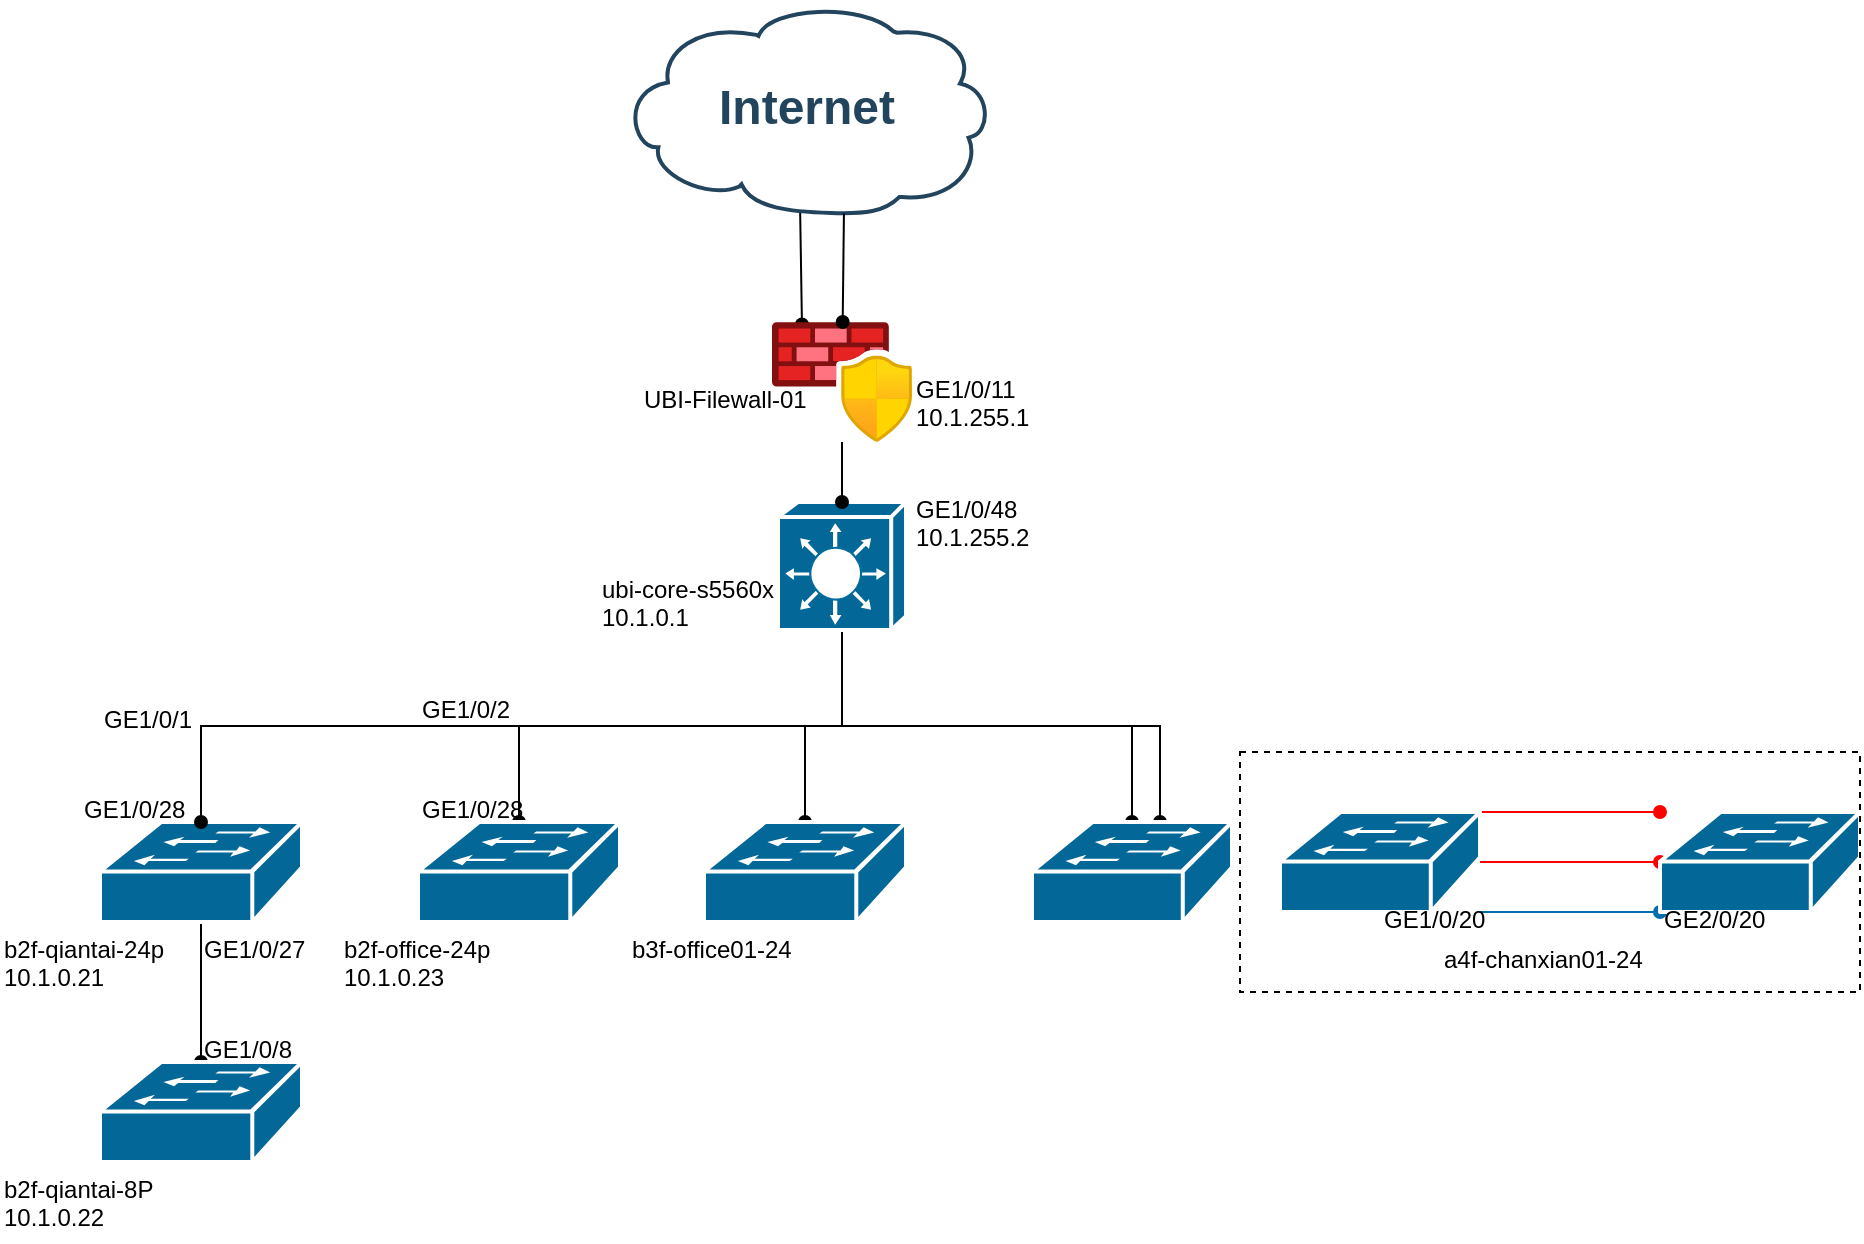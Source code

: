 <mxfile version="20.3.0" type="device"><diagram id="qAC-2gUao3_XOrqV8QIQ" name="第 1 页"><mxGraphModel dx="1597" dy="998" grid="1" gridSize="10" guides="1" tooltips="1" connect="1" arrows="1" fold="1" page="1" pageScale="1" pageWidth="1169" pageHeight="827" math="0" shadow="0"><root><mxCell id="0"/><mxCell id="1" parent="0"/><mxCell id="j8gw7dnLNOPa8KJu4PWc-7" style="rounded=0;orthogonalLoop=1;jettySize=auto;html=1;entryX=0.214;entryY=0.02;entryDx=0;entryDy=0;entryPerimeter=0;endArrow=oval;endFill=1;" edge="1" parent="1" target="j8gw7dnLNOPa8KJu4PWc-6"><mxGeometry relative="1" as="geometry"><mxPoint x="420" y="120" as="sourcePoint"/></mxGeometry></mxCell><mxCell id="j8gw7dnLNOPa8KJu4PWc-1" value="Internet" style="shape=mxgraph.cisco.storage.cloud;html=1;dashed=0;strokeColor=#23445D;fillColor=#ffffff;strokeWidth=2;fontFamily=Helvetica;fontSize=24;fontColor=#23445D;align=center;fontStyle=1" vertex="1" parent="1"><mxGeometry x="330" y="20" width="186" height="106" as="geometry"/></mxCell><mxCell id="j8gw7dnLNOPa8KJu4PWc-31" value="" style="edgeStyle=orthogonalEdgeStyle;rounded=0;orthogonalLoop=1;jettySize=auto;html=1;endArrow=oval;endFill=1;" edge="1" parent="1" source="j8gw7dnLNOPa8KJu4PWc-2" target="j8gw7dnLNOPa8KJu4PWc-30"><mxGeometry relative="1" as="geometry"/></mxCell><mxCell id="j8gw7dnLNOPa8KJu4PWc-2" value="" style="shape=mxgraph.cisco.switches.workgroup_switch;sketch=0;html=1;pointerEvents=1;dashed=0;fillColor=#036897;strokeColor=#ffffff;strokeWidth=2;verticalLabelPosition=bottom;verticalAlign=top;align=center;outlineConnect=0;" vertex="1" parent="1"><mxGeometry x="70" y="430" width="101" height="50" as="geometry"/></mxCell><mxCell id="j8gw7dnLNOPa8KJu4PWc-13" style="edgeStyle=orthogonalEdgeStyle;rounded=0;orthogonalLoop=1;jettySize=auto;html=1;exitX=0.5;exitY=1;exitDx=0;exitDy=0;exitPerimeter=0;entryX=0.5;entryY=0;entryDx=0;entryDy=0;entryPerimeter=0;endArrow=oval;endFill=1;" edge="1" parent="1" source="j8gw7dnLNOPa8KJu4PWc-3" target="j8gw7dnLNOPa8KJu4PWc-2"><mxGeometry relative="1" as="geometry"/></mxCell><mxCell id="j8gw7dnLNOPa8KJu4PWc-21" style="edgeStyle=orthogonalEdgeStyle;rounded=0;orthogonalLoop=1;jettySize=auto;html=1;exitX=0.5;exitY=1;exitDx=0;exitDy=0;exitPerimeter=0;endArrow=oval;endFill=1;" edge="1" parent="1" source="j8gw7dnLNOPa8KJu4PWc-3" target="j8gw7dnLNOPa8KJu4PWc-14"><mxGeometry relative="1" as="geometry"/></mxCell><mxCell id="j8gw7dnLNOPa8KJu4PWc-27" style="edgeStyle=orthogonalEdgeStyle;rounded=0;orthogonalLoop=1;jettySize=auto;html=1;exitX=0.5;exitY=1;exitDx=0;exitDy=0;exitPerimeter=0;endArrow=oval;endFill=1;" edge="1" parent="1" source="j8gw7dnLNOPa8KJu4PWc-3" target="j8gw7dnLNOPa8KJu4PWc-15"><mxGeometry relative="1" as="geometry"/></mxCell><mxCell id="j8gw7dnLNOPa8KJu4PWc-35" style="edgeStyle=orthogonalEdgeStyle;rounded=0;orthogonalLoop=1;jettySize=auto;html=1;exitX=0.5;exitY=1;exitDx=0;exitDy=0;exitPerimeter=0;endArrow=oval;endFill=1;" edge="1" parent="1" source="j8gw7dnLNOPa8KJu4PWc-3" target="j8gw7dnLNOPa8KJu4PWc-16"><mxGeometry relative="1" as="geometry"/></mxCell><mxCell id="j8gw7dnLNOPa8KJu4PWc-36" style="edgeStyle=orthogonalEdgeStyle;rounded=0;orthogonalLoop=1;jettySize=auto;html=1;exitX=0.5;exitY=1;exitDx=0;exitDy=0;exitPerimeter=0;endArrow=oval;endFill=1;" edge="1" parent="1" source="j8gw7dnLNOPa8KJu4PWc-3" target="j8gw7dnLNOPa8KJu4PWc-16"><mxGeometry relative="1" as="geometry"><mxPoint x="610" y="420" as="targetPoint"/><Array as="points"><mxPoint x="441" y="382"/><mxPoint x="600" y="382"/></Array></mxGeometry></mxCell><mxCell id="j8gw7dnLNOPa8KJu4PWc-3" value="" style="shape=mxgraph.cisco.switches.layer_3_switch;sketch=0;html=1;pointerEvents=1;dashed=0;fillColor=#036897;strokeColor=#ffffff;strokeWidth=2;verticalLabelPosition=bottom;verticalAlign=top;align=center;outlineConnect=0;" vertex="1" parent="1"><mxGeometry x="409" y="270" width="64" height="64" as="geometry"/></mxCell><mxCell id="j8gw7dnLNOPa8KJu4PWc-6" value="" style="aspect=fixed;html=1;points=[];align=center;image;fontSize=12;image=img/lib/azure2/networking/Azure_Firewall_Manager.svg;" vertex="1" parent="1"><mxGeometry x="406" y="180" width="70" height="60" as="geometry"/></mxCell><mxCell id="j8gw7dnLNOPa8KJu4PWc-8" style="rounded=0;orthogonalLoop=1;jettySize=auto;html=1;endArrow=oval;endFill=1;exitX=0.602;exitY=0.998;exitDx=0;exitDy=0;exitPerimeter=0;" edge="1" parent="1" source="j8gw7dnLNOPa8KJu4PWc-1" target="j8gw7dnLNOPa8KJu4PWc-6"><mxGeometry relative="1" as="geometry"><mxPoint x="430" y="130" as="sourcePoint"/><mxPoint x="430.98" y="201.2" as="targetPoint"/></mxGeometry></mxCell><mxCell id="j8gw7dnLNOPa8KJu4PWc-10" style="edgeStyle=none;rounded=0;orthogonalLoop=1;jettySize=auto;html=1;entryX=0.5;entryY=0;entryDx=0;entryDy=0;entryPerimeter=0;endArrow=oval;endFill=1;" edge="1" parent="1" source="j8gw7dnLNOPa8KJu4PWc-6" target="j8gw7dnLNOPa8KJu4PWc-3"><mxGeometry relative="1" as="geometry"><mxPoint x="451" y="344" as="sourcePoint"/><mxPoint x="451" y="420.0" as="targetPoint"/></mxGeometry></mxCell><mxCell id="j8gw7dnLNOPa8KJu4PWc-11" value="GE1/0/48&lt;br&gt;10.1.255.2" style="text;whiteSpace=wrap;html=1;" vertex="1" parent="1"><mxGeometry x="476" y="260" width="80" height="40" as="geometry"/></mxCell><mxCell id="j8gw7dnLNOPa8KJu4PWc-12" value="GE1/0/11&lt;br&gt;10.1.255.1" style="text;whiteSpace=wrap;html=1;" vertex="1" parent="1"><mxGeometry x="476" y="200" width="60" height="50" as="geometry"/></mxCell><mxCell id="j8gw7dnLNOPa8KJu4PWc-14" value="" style="shape=mxgraph.cisco.switches.workgroup_switch;sketch=0;html=1;pointerEvents=1;dashed=0;fillColor=#036897;strokeColor=#ffffff;strokeWidth=2;verticalLabelPosition=bottom;verticalAlign=top;align=center;outlineConnect=0;" vertex="1" parent="1"><mxGeometry x="229" y="430" width="101" height="50" as="geometry"/></mxCell><mxCell id="j8gw7dnLNOPa8KJu4PWc-15" value="" style="shape=mxgraph.cisco.switches.workgroup_switch;sketch=0;html=1;pointerEvents=1;dashed=0;fillColor=#036897;strokeColor=#ffffff;strokeWidth=2;verticalLabelPosition=bottom;verticalAlign=top;align=center;outlineConnect=0;" vertex="1" parent="1"><mxGeometry x="372" y="430" width="101" height="50" as="geometry"/></mxCell><mxCell id="j8gw7dnLNOPa8KJu4PWc-16" value="" style="shape=mxgraph.cisco.switches.workgroup_switch;sketch=0;html=1;pointerEvents=1;dashed=0;fillColor=#036897;strokeColor=#ffffff;strokeWidth=2;verticalLabelPosition=bottom;verticalAlign=top;align=center;outlineConnect=0;" vertex="1" parent="1"><mxGeometry x="536" y="430" width="100" height="50" as="geometry"/></mxCell><mxCell id="j8gw7dnLNOPa8KJu4PWc-45" style="rounded=0;orthogonalLoop=1;jettySize=auto;html=1;exitX=1;exitY=0;exitDx=0;exitDy=0;exitPerimeter=0;entryX=0;entryY=0;entryDx=0;entryDy=0;entryPerimeter=0;endArrow=oval;endFill=1;strokeColor=#FF0000;" edge="1" parent="1" source="j8gw7dnLNOPa8KJu4PWc-17" target="j8gw7dnLNOPa8KJu4PWc-44"><mxGeometry relative="1" as="geometry"/></mxCell><mxCell id="j8gw7dnLNOPa8KJu4PWc-46" style="rounded=0;orthogonalLoop=1;jettySize=auto;html=1;exitX=1;exitY=0.5;exitDx=0;exitDy=0;exitPerimeter=0;entryX=0;entryY=0.5;entryDx=0;entryDy=0;entryPerimeter=0;endArrow=oval;endFill=1;strokeColor=#FF0000;" edge="1" parent="1" source="j8gw7dnLNOPa8KJu4PWc-17" target="j8gw7dnLNOPa8KJu4PWc-44"><mxGeometry relative="1" as="geometry"/></mxCell><mxCell id="j8gw7dnLNOPa8KJu4PWc-47" style="edgeStyle=none;rounded=0;orthogonalLoop=1;jettySize=auto;html=1;exitX=1;exitY=1;exitDx=0;exitDy=0;exitPerimeter=0;entryX=0;entryY=1;entryDx=0;entryDy=0;entryPerimeter=0;endArrow=oval;endFill=1;fillColor=#1ba1e2;strokeColor=#006EAF;" edge="1" parent="1" source="j8gw7dnLNOPa8KJu4PWc-17" target="j8gw7dnLNOPa8KJu4PWc-44"><mxGeometry relative="1" as="geometry"/></mxCell><mxCell id="j8gw7dnLNOPa8KJu4PWc-17" value="" style="shape=mxgraph.cisco.switches.workgroup_switch;sketch=0;html=1;pointerEvents=1;dashed=0;fillColor=#036897;strokeColor=#ffffff;strokeWidth=2;verticalLabelPosition=bottom;verticalAlign=top;align=center;outlineConnect=0;points=[[0,0,0,0,0],[0,0.5,0,0,0],[0,1,0,0,0],[0.5,0,0,0,0],[0.5,1,0,0,0],[1,0,0,0,0],[1,0.5,0,0,0],[1,1,0,0,0]];" vertex="1" parent="1"><mxGeometry x="660" y="425" width="100" height="50" as="geometry"/></mxCell><mxCell id="j8gw7dnLNOPa8KJu4PWc-18" value="b2f-qiantai-24p&lt;br&gt;10.1.0.21" style="text;whiteSpace=wrap;html=1;" vertex="1" parent="1"><mxGeometry x="20" y="480" width="110" height="40" as="geometry"/></mxCell><mxCell id="j8gw7dnLNOPa8KJu4PWc-19" value="GE1/0/1" style="text;whiteSpace=wrap;html=1;" vertex="1" parent="1"><mxGeometry x="70" y="365" width="80" height="30" as="geometry"/></mxCell><mxCell id="j8gw7dnLNOPa8KJu4PWc-20" value="GE1/0/28" style="text;whiteSpace=wrap;html=1;" vertex="1" parent="1"><mxGeometry x="60" y="410" width="70" height="40" as="geometry"/></mxCell><mxCell id="j8gw7dnLNOPa8KJu4PWc-22" value="b2f-office-24p&lt;br&gt;10.1.0.23" style="text;whiteSpace=wrap;html=1;" vertex="1" parent="1"><mxGeometry x="190" y="480" width="110" height="40" as="geometry"/></mxCell><mxCell id="j8gw7dnLNOPa8KJu4PWc-23" value="GE1/0/2" style="text;whiteSpace=wrap;html=1;" vertex="1" parent="1"><mxGeometry x="229" y="360" width="80" height="40" as="geometry"/></mxCell><mxCell id="j8gw7dnLNOPa8KJu4PWc-25" value="GE1/0/28" style="text;whiteSpace=wrap;html=1;" vertex="1" parent="1"><mxGeometry x="229" y="410" width="70" height="40" as="geometry"/></mxCell><mxCell id="j8gw7dnLNOPa8KJu4PWc-28" value="ubi-core-s5560x&lt;br&gt;10.1.0.1" style="text;whiteSpace=wrap;html=1;" vertex="1" parent="1"><mxGeometry x="319" y="300" width="90" height="35" as="geometry"/></mxCell><mxCell id="j8gw7dnLNOPa8KJu4PWc-26" value="b3f-office01-24" style="text;whiteSpace=wrap;html=1;" vertex="1" parent="1"><mxGeometry x="334" y="480" width="110" height="40" as="geometry"/></mxCell><mxCell id="j8gw7dnLNOPa8KJu4PWc-29" value="UBI-Filewall-01" style="text;whiteSpace=wrap;html=1;" vertex="1" parent="1"><mxGeometry x="340" y="205" width="110" height="40" as="geometry"/></mxCell><mxCell id="j8gw7dnLNOPa8KJu4PWc-30" value="" style="shape=mxgraph.cisco.switches.workgroup_switch;sketch=0;html=1;pointerEvents=1;dashed=0;fillColor=#036897;strokeColor=#ffffff;strokeWidth=2;verticalLabelPosition=bottom;verticalAlign=top;align=center;outlineConnect=0;" vertex="1" parent="1"><mxGeometry x="70" y="550" width="101" height="50" as="geometry"/></mxCell><mxCell id="j8gw7dnLNOPa8KJu4PWc-32" value="b2f-qiantai-8P&lt;br&gt;10.1.0.22" style="text;whiteSpace=wrap;html=1;" vertex="1" parent="1"><mxGeometry x="20" y="600" width="110" height="40" as="geometry"/></mxCell><mxCell id="j8gw7dnLNOPa8KJu4PWc-33" value="GE1/0/27" style="text;whiteSpace=wrap;html=1;" vertex="1" parent="1"><mxGeometry x="120" y="480" width="80" height="40" as="geometry"/></mxCell><mxCell id="j8gw7dnLNOPa8KJu4PWc-34" value="GE1/0/8" style="text;whiteSpace=wrap;html=1;" vertex="1" parent="1"><mxGeometry x="120" y="530" width="60" height="40" as="geometry"/></mxCell><mxCell id="j8gw7dnLNOPa8KJu4PWc-44" value="" style="shape=mxgraph.cisco.switches.workgroup_switch;sketch=0;html=1;pointerEvents=1;dashed=0;fillColor=#036897;strokeColor=#ffffff;strokeWidth=2;verticalLabelPosition=bottom;verticalAlign=top;align=center;outlineConnect=0;points=[[0,0,0,0,0],[0,0.5,0,0,0],[0,1,0,0,0],[0.5,0,0,0,0],[0.5,1,0,0,0],[1,0,0,0,0],[1,0.5,0,0,0],[1,1,0,0,0]];" vertex="1" parent="1"><mxGeometry x="850" y="425" width="100" height="50" as="geometry"/></mxCell><mxCell id="j8gw7dnLNOPa8KJu4PWc-49" value="" style="verticalLabelPosition=bottom;verticalAlign=top;html=1;shape=mxgraph.basic.rect;fillColor2=none;strokeWidth=1;size=20;indent=5;fillColor=none;dashed=1;" vertex="1" parent="1"><mxGeometry x="640" y="395" width="310" height="120" as="geometry"/></mxCell><mxCell id="j8gw7dnLNOPa8KJu4PWc-48" value="a4f-chanxian01-24" style="text;whiteSpace=wrap;html=1;" vertex="1" parent="1"><mxGeometry x="740" y="485" width="130" height="40" as="geometry"/></mxCell><mxCell id="j8gw7dnLNOPa8KJu4PWc-50" value="GE1/0/20" style="text;whiteSpace=wrap;html=1;" vertex="1" parent="1"><mxGeometry x="710" y="465" width="80" height="40" as="geometry"/></mxCell><mxCell id="j8gw7dnLNOPa8KJu4PWc-51" value="GE2/0/20" style="text;whiteSpace=wrap;html=1;" vertex="1" parent="1"><mxGeometry x="850" y="465" width="80" height="40" as="geometry"/></mxCell></root></mxGraphModel></diagram></mxfile>
